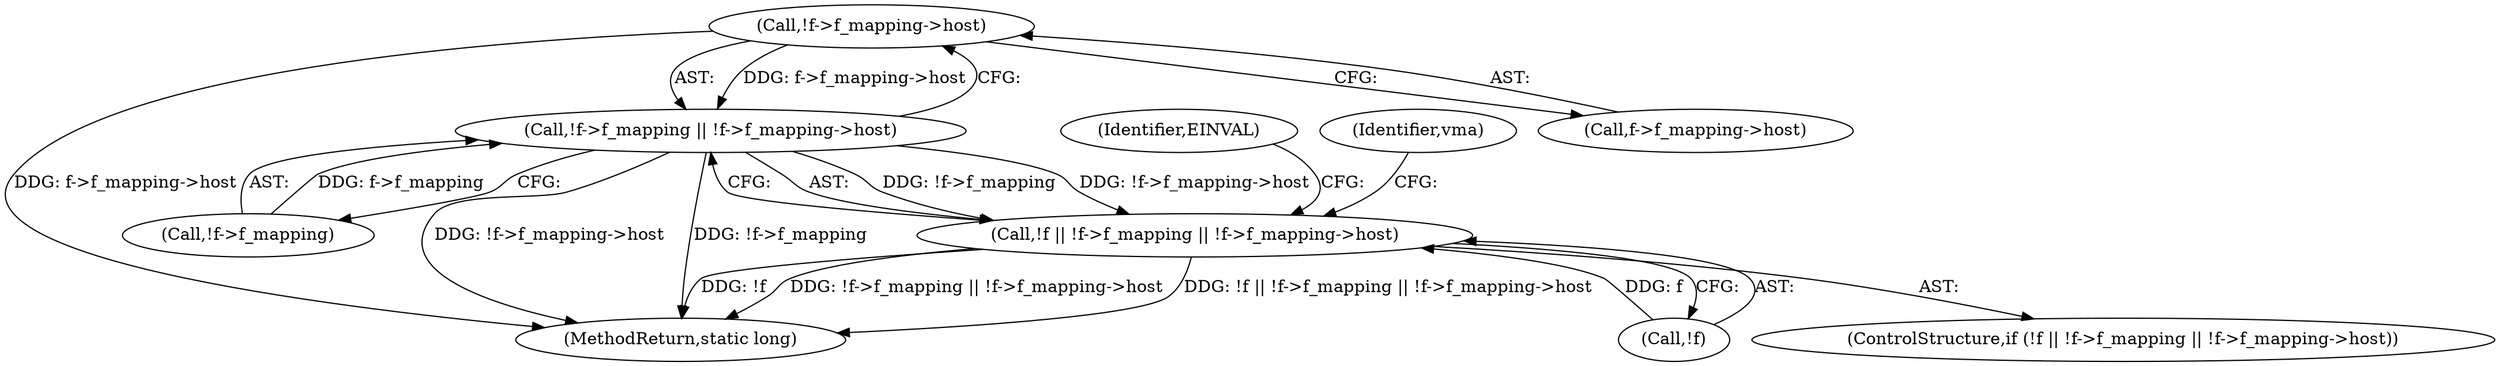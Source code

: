 digraph "0_linux_9ab4233dd08036fe34a89c7dc6f47a8bf2eb29eb@pointer" {
"1000142" [label="(Call,!f->f_mapping->host)"];
"1000137" [label="(Call,!f->f_mapping || !f->f_mapping->host)"];
"1000134" [label="(Call,!f || !f->f_mapping || !f->f_mapping->host)"];
"1000134" [label="(Call,!f || !f->f_mapping || !f->f_mapping->host)"];
"1000137" [label="(Call,!f->f_mapping || !f->f_mapping->host)"];
"1000142" [label="(Call,!f->f_mapping->host)"];
"1000135" [label="(Call,!f)"];
"1000151" [label="(Identifier,EINVAL)"];
"1000156" [label="(Identifier,vma)"];
"1000138" [label="(Call,!f->f_mapping)"];
"1000133" [label="(ControlStructure,if (!f || !f->f_mapping || !f->f_mapping->host))"];
"1000143" [label="(Call,f->f_mapping->host)"];
"1000215" [label="(MethodReturn,static long)"];
"1000142" -> "1000137"  [label="AST: "];
"1000142" -> "1000143"  [label="CFG: "];
"1000143" -> "1000142"  [label="AST: "];
"1000137" -> "1000142"  [label="CFG: "];
"1000142" -> "1000215"  [label="DDG: f->f_mapping->host"];
"1000142" -> "1000137"  [label="DDG: f->f_mapping->host"];
"1000137" -> "1000134"  [label="AST: "];
"1000137" -> "1000138"  [label="CFG: "];
"1000138" -> "1000137"  [label="AST: "];
"1000134" -> "1000137"  [label="CFG: "];
"1000137" -> "1000215"  [label="DDG: !f->f_mapping->host"];
"1000137" -> "1000215"  [label="DDG: !f->f_mapping"];
"1000137" -> "1000134"  [label="DDG: !f->f_mapping"];
"1000137" -> "1000134"  [label="DDG: !f->f_mapping->host"];
"1000138" -> "1000137"  [label="DDG: f->f_mapping"];
"1000134" -> "1000133"  [label="AST: "];
"1000134" -> "1000135"  [label="CFG: "];
"1000135" -> "1000134"  [label="AST: "];
"1000151" -> "1000134"  [label="CFG: "];
"1000156" -> "1000134"  [label="CFG: "];
"1000134" -> "1000215"  [label="DDG: !f || !f->f_mapping || !f->f_mapping->host"];
"1000134" -> "1000215"  [label="DDG: !f"];
"1000134" -> "1000215"  [label="DDG: !f->f_mapping || !f->f_mapping->host"];
"1000135" -> "1000134"  [label="DDG: f"];
}
